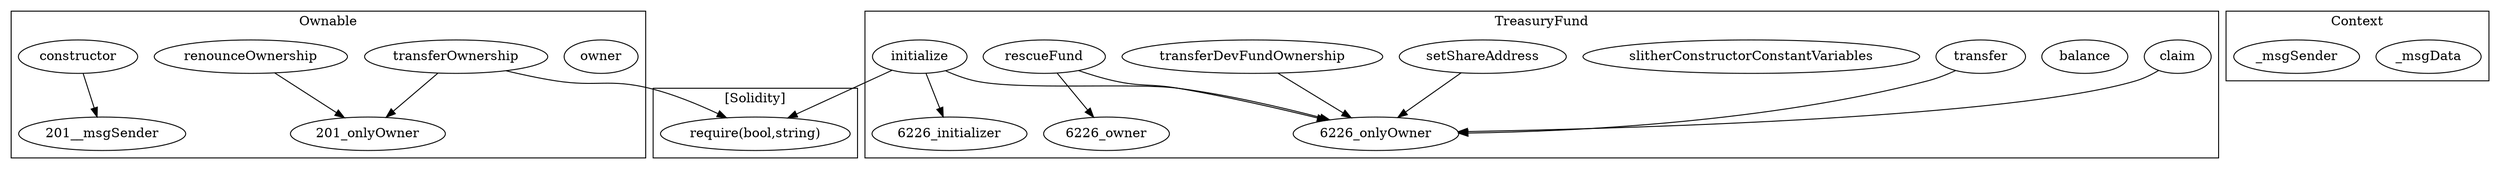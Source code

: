 strict digraph {
subgraph cluster_201_Ownable {
label = "Ownable"
"201_owner" [label="owner"]
"201_constructor" [label="constructor"]
"201_renounceOwnership" [label="renounceOwnership"]
"201_transferOwnership" [label="transferOwnership"]
"201_transferOwnership" -> "201_onlyOwner"
"201_renounceOwnership" -> "201_onlyOwner"
"201_constructor" -> "201__msgSender"
}subgraph cluster_1394_Context {
label = "Context"
"1394__msgData" [label="_msgData"]
"1394__msgSender" [label="_msgSender"]
}subgraph cluster_6226_TreasuryFund {
label = "TreasuryFund"
"6226_claim" [label="claim"]
"6226_balance" [label="balance"]
"6226_transfer" [label="transfer"]
"6226_slitherConstructorConstantVariables" [label="slitherConstructorConstantVariables"]
"6226_setShareAddress" [label="setShareAddress"]
"6226_initialize" [label="initialize"]
"6226_rescueFund" [label="rescueFund"]
"6226_transferDevFundOwnership" [label="transferDevFundOwnership"]
"6226_transfer" -> "6226_onlyOwner"
"6226_initialize" -> "6226_initializer"
"6226_setShareAddress" -> "6226_onlyOwner"
"6226_claim" -> "6226_onlyOwner"
"6226_rescueFund" -> "6226_owner"
"6226_initialize" -> "6226_onlyOwner"
"6226_rescueFund" -> "6226_onlyOwner"
"6226_transferDevFundOwnership" -> "6226_onlyOwner"
}subgraph cluster_solidity {
label = "[Solidity]"
"require(bool,string)" 
"201_transferOwnership" -> "require(bool,string)"
"6226_initialize" -> "require(bool,string)"
}
}